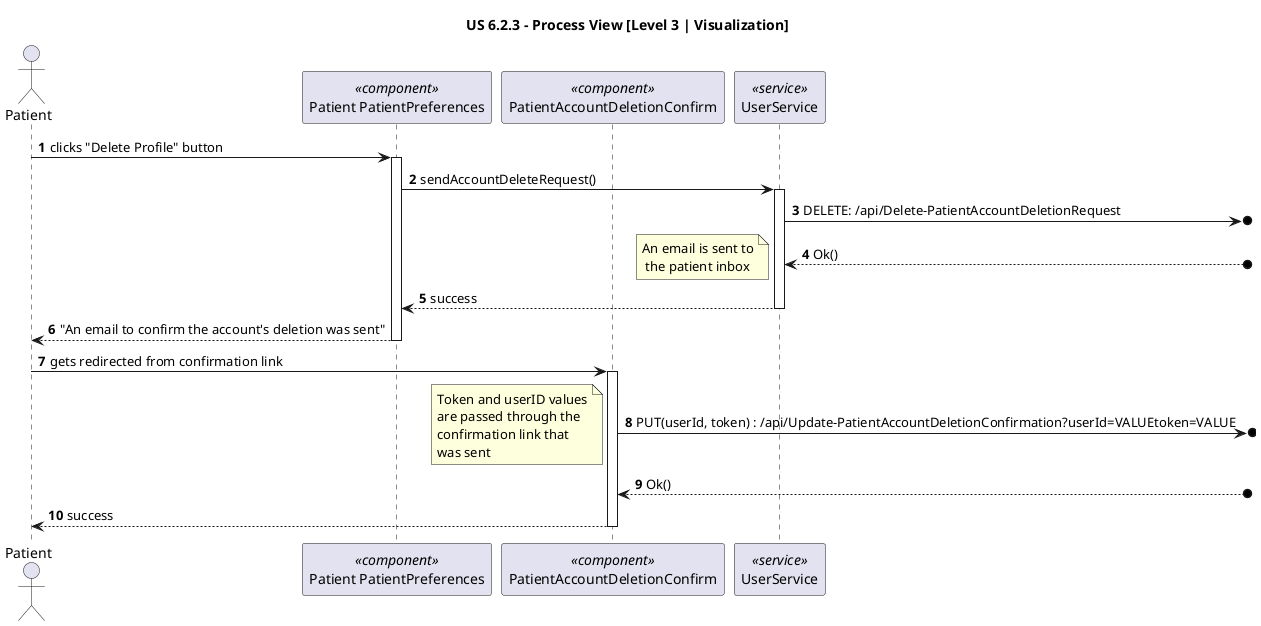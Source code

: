 @startuml

title "US 6.2.3 - Process View [Level 3 | Visualization]"

'As a Patient, I want to delete my account and all associated data, so that I can exercise my right to be forgotten as per GDPR.



autonumber
actor "Patient" as USER
participant "Patient PatientPreferences" as PA <<component>>
participant "PatientAccountDeletionConfirm" as UAD <<component>>
participant "UserService" as US <<service>>


USER -> PA : clicks "Delete Profile" button
activate PA

PA -> US : sendAccountDeleteRequest()
activate US

US ->o] : DELETE: /api/Delete-PatientAccountDeletionRequest

US <--o] : Ok()
note right
An email is sent to
 the patient inbox
end note

US --> PA: success
deactivate US

PA --> USER: "An email to confirm the account's deletion was sent"
deactivate PA

USER -> UAD : gets redirected from confirmation link
activate UAD

UAD ->o] : PUT(userId, token) : /api/Update-PatientAccountDeletionConfirmation?userId=VALUEtoken=VALUE
note left
Token and userID values
are passed through the
confirmation link that
was sent
end note

UAD <--o] : Ok()

UAD --> USER: success
deactivate UAD

@enduml